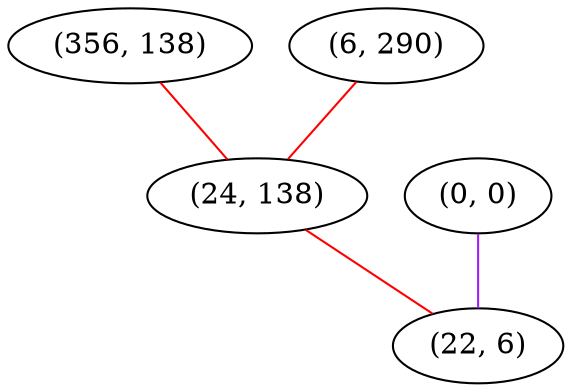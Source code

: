 graph "" {
"(356, 138)";
"(6, 290)";
"(24, 138)";
"(0, 0)";
"(22, 6)";
"(356, 138)" -- "(24, 138)"  [color=red, key=0, weight=1];
"(6, 290)" -- "(24, 138)"  [color=red, key=0, weight=1];
"(24, 138)" -- "(22, 6)"  [color=red, key=0, weight=1];
"(0, 0)" -- "(22, 6)"  [color=purple, key=0, weight=4];
}
